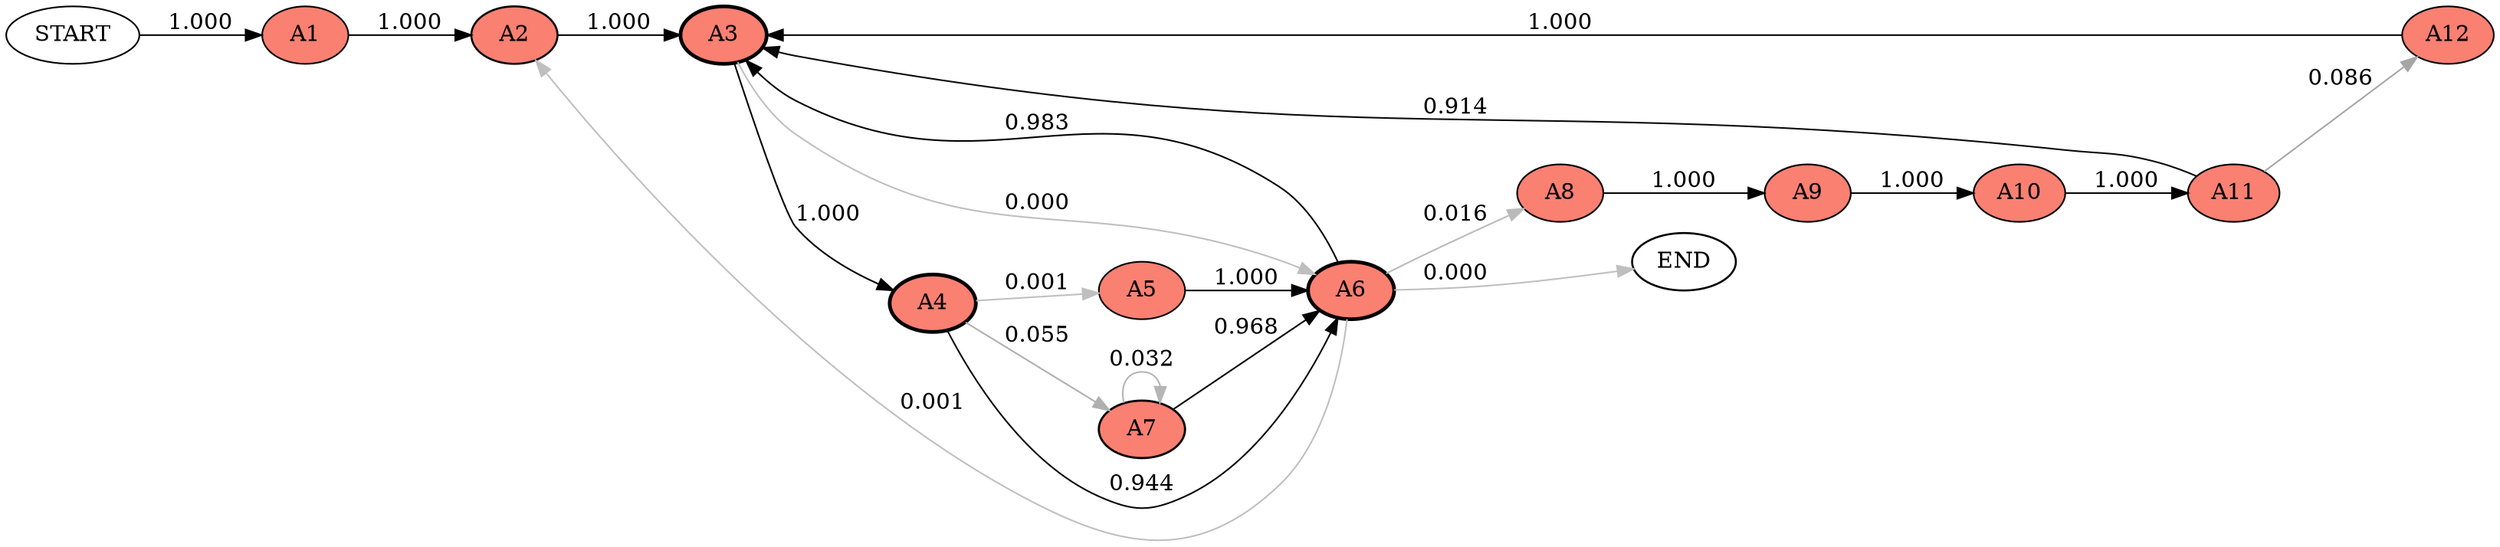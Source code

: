 digraph G {
rankdir=LR;
START [color=black, fillcolor="#ffffff", fontcolor=black, penwidth=1.0002287360589768, style=filled];
A1 [color=black, fillcolor="#fa8072", fontcolor=black, penwidth=1.0002287360589768, style=filled];
START -> A1  [color="#000000", fontcolor=black, label="1.000", weight=1.0];
A2 [color=black, fillcolor="#fa8072", fontcolor=black, penwidth=1.2514294625724809, style=filled];
A1 -> A2  [color="#000000", fontcolor=black, label="1.000", weight=1.0];
A3 [color=black, fillcolor="#fa8072", fontcolor=black, penwidth=2.300448153525811, style=filled];
A2 -> A3  [color="#000000", fontcolor=black, label="1.000", weight=1.0];
A4 [color=black, fillcolor="#fa8072", fontcolor=black, penwidth=2.3001160108580123, style=filled];
A3 -> A4  [color="#000000", fontcolor=black, label="1.000", weight=0.9996989765201686];
A5 [color=black, fillcolor="#fa8072", fontcolor=black, penwidth=1.0011435700579847, style=filled];
A4 -> A5  [color="#bfbfbf", fontcolor=black, label="0.001", weight=0.001];
A6 [color=black, fillcolor="#fa8072", fontcolor=black, penwidth=2.300448153525811, style=filled];
A5 -> A6  [color="#000000", fontcolor=black, label="1.000", weight=1.0];
A6 -> A3  [color="#010101", fontcolor=black, label="0.983", weight=0.9834437086092715];
A4 -> A6  [color="#060606", fontcolor=black, label="0.944", weight=0.9444444444444444];
A7 [color=black, fillcolor="#fa8072", fontcolor=black, penwidth=1.3565402493449126, style=filled];
A4 -> A7  [color="#afafaf", fontcolor=black, label="0.055", weight=0.05480277024992472];
A7 -> A6  [color="#030303", fontcolor=black, label="0.968", weight=0.9680851063829787];
A8 [color=black, fillcolor="#fa8072", fontcolor=black, penwidth=1.023957193423561, style=filled];
A6 -> A8  [color="#bababa", fontcolor=black, label="0.016", weight=0.01580373269114991];
A9 [color=black, fillcolor="#fa8072", fontcolor=black, penwidth=1.023957193423561, style=filled];
A8 -> A9  [color="#000000", fontcolor=black, label="1.000", weight=1.0];
A10 [color=black, fillcolor="#fa8072", fontcolor=black, penwidth=1.023957193423561, style=filled];
A9 -> A10  [color="#000000", fontcolor=black, label="1.000", weight=1.0];
A11 [color=black, fillcolor="#fa8072", fontcolor=black, penwidth=1.023957193423561, style=filled];
A10 -> A11  [color="#000000", fontcolor=black, label="1.000", weight=1.0];
A11 -> A3  [color="#090909", fontcolor=black, label="0.914", weight=0.9142857142857143];
A6 -> A2  [color="#bfbfbf", fontcolor=black, label="0.001", weight=0.001];
A12 [color=black, fillcolor="#fa8072", fontcolor=black, penwidth=1.0020582277034502, style=filled];
A11 -> A12  [color="#a6a6a6", fontcolor=black, label="0.086", weight=0.08571428571428572];
A12 -> A3  [color="#000000", fontcolor=black, label="1.000", weight=1.0];
A7 -> A7  [color="#b5b5b5", fontcolor=black, label="0.032", weight=0.031914893617021274];
A3 -> A6  [color="#bfbfbf", fontcolor=black, label="0.000", weight=0.001];
END [color=black, fillcolor="#ffffff", fontcolor=black, penwidth=1.250285920073721, style=filled];
A6 -> END  [color="#bfbfbf", fontcolor=black, label="0.000", weight=0.001];
}
